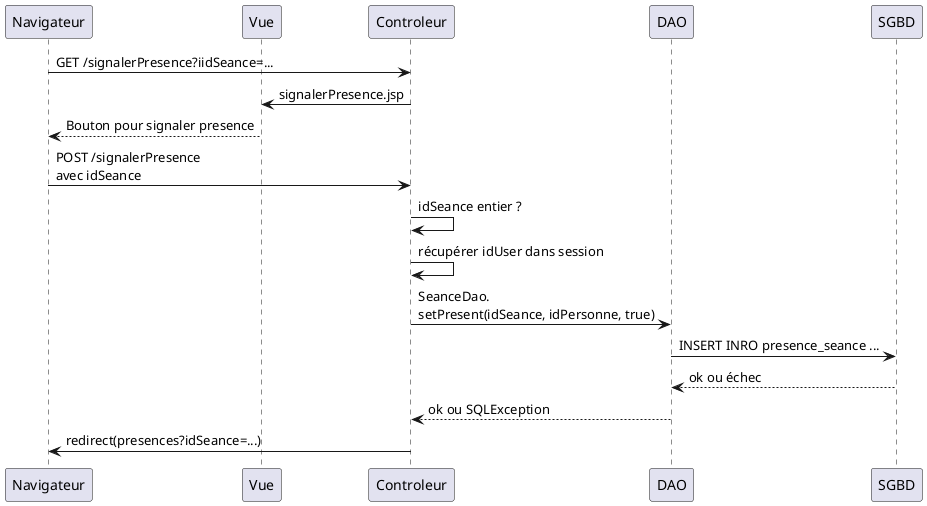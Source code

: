 @startuml
participant Navigateur
participant Vue

Navigateur -> Controleur: GET /signalerPresence?iidSeance=...
Controleur -> Vue : signalerPresence.jsp
Vue --> Navigateur : Bouton pour signaler presence
Navigateur -> Controleur: POST /signalerPresence\navec idSeance
Controleur -> Controleur: idSeance entier ?
Controleur -> Controleur: récupérer idUser dans session
Controleur -> DAO: SeanceDao.\nsetPresent(idSeance, idPersonne, true)

DAO -> SGBD: INSERT INRO presence_seance ...
SGBD --> DAO: ok ou échec
DAO --> Controleur:  ok ou SQLException
Controleur -> Navigateur: redirect(presences?idSeance=...)
@enduml
